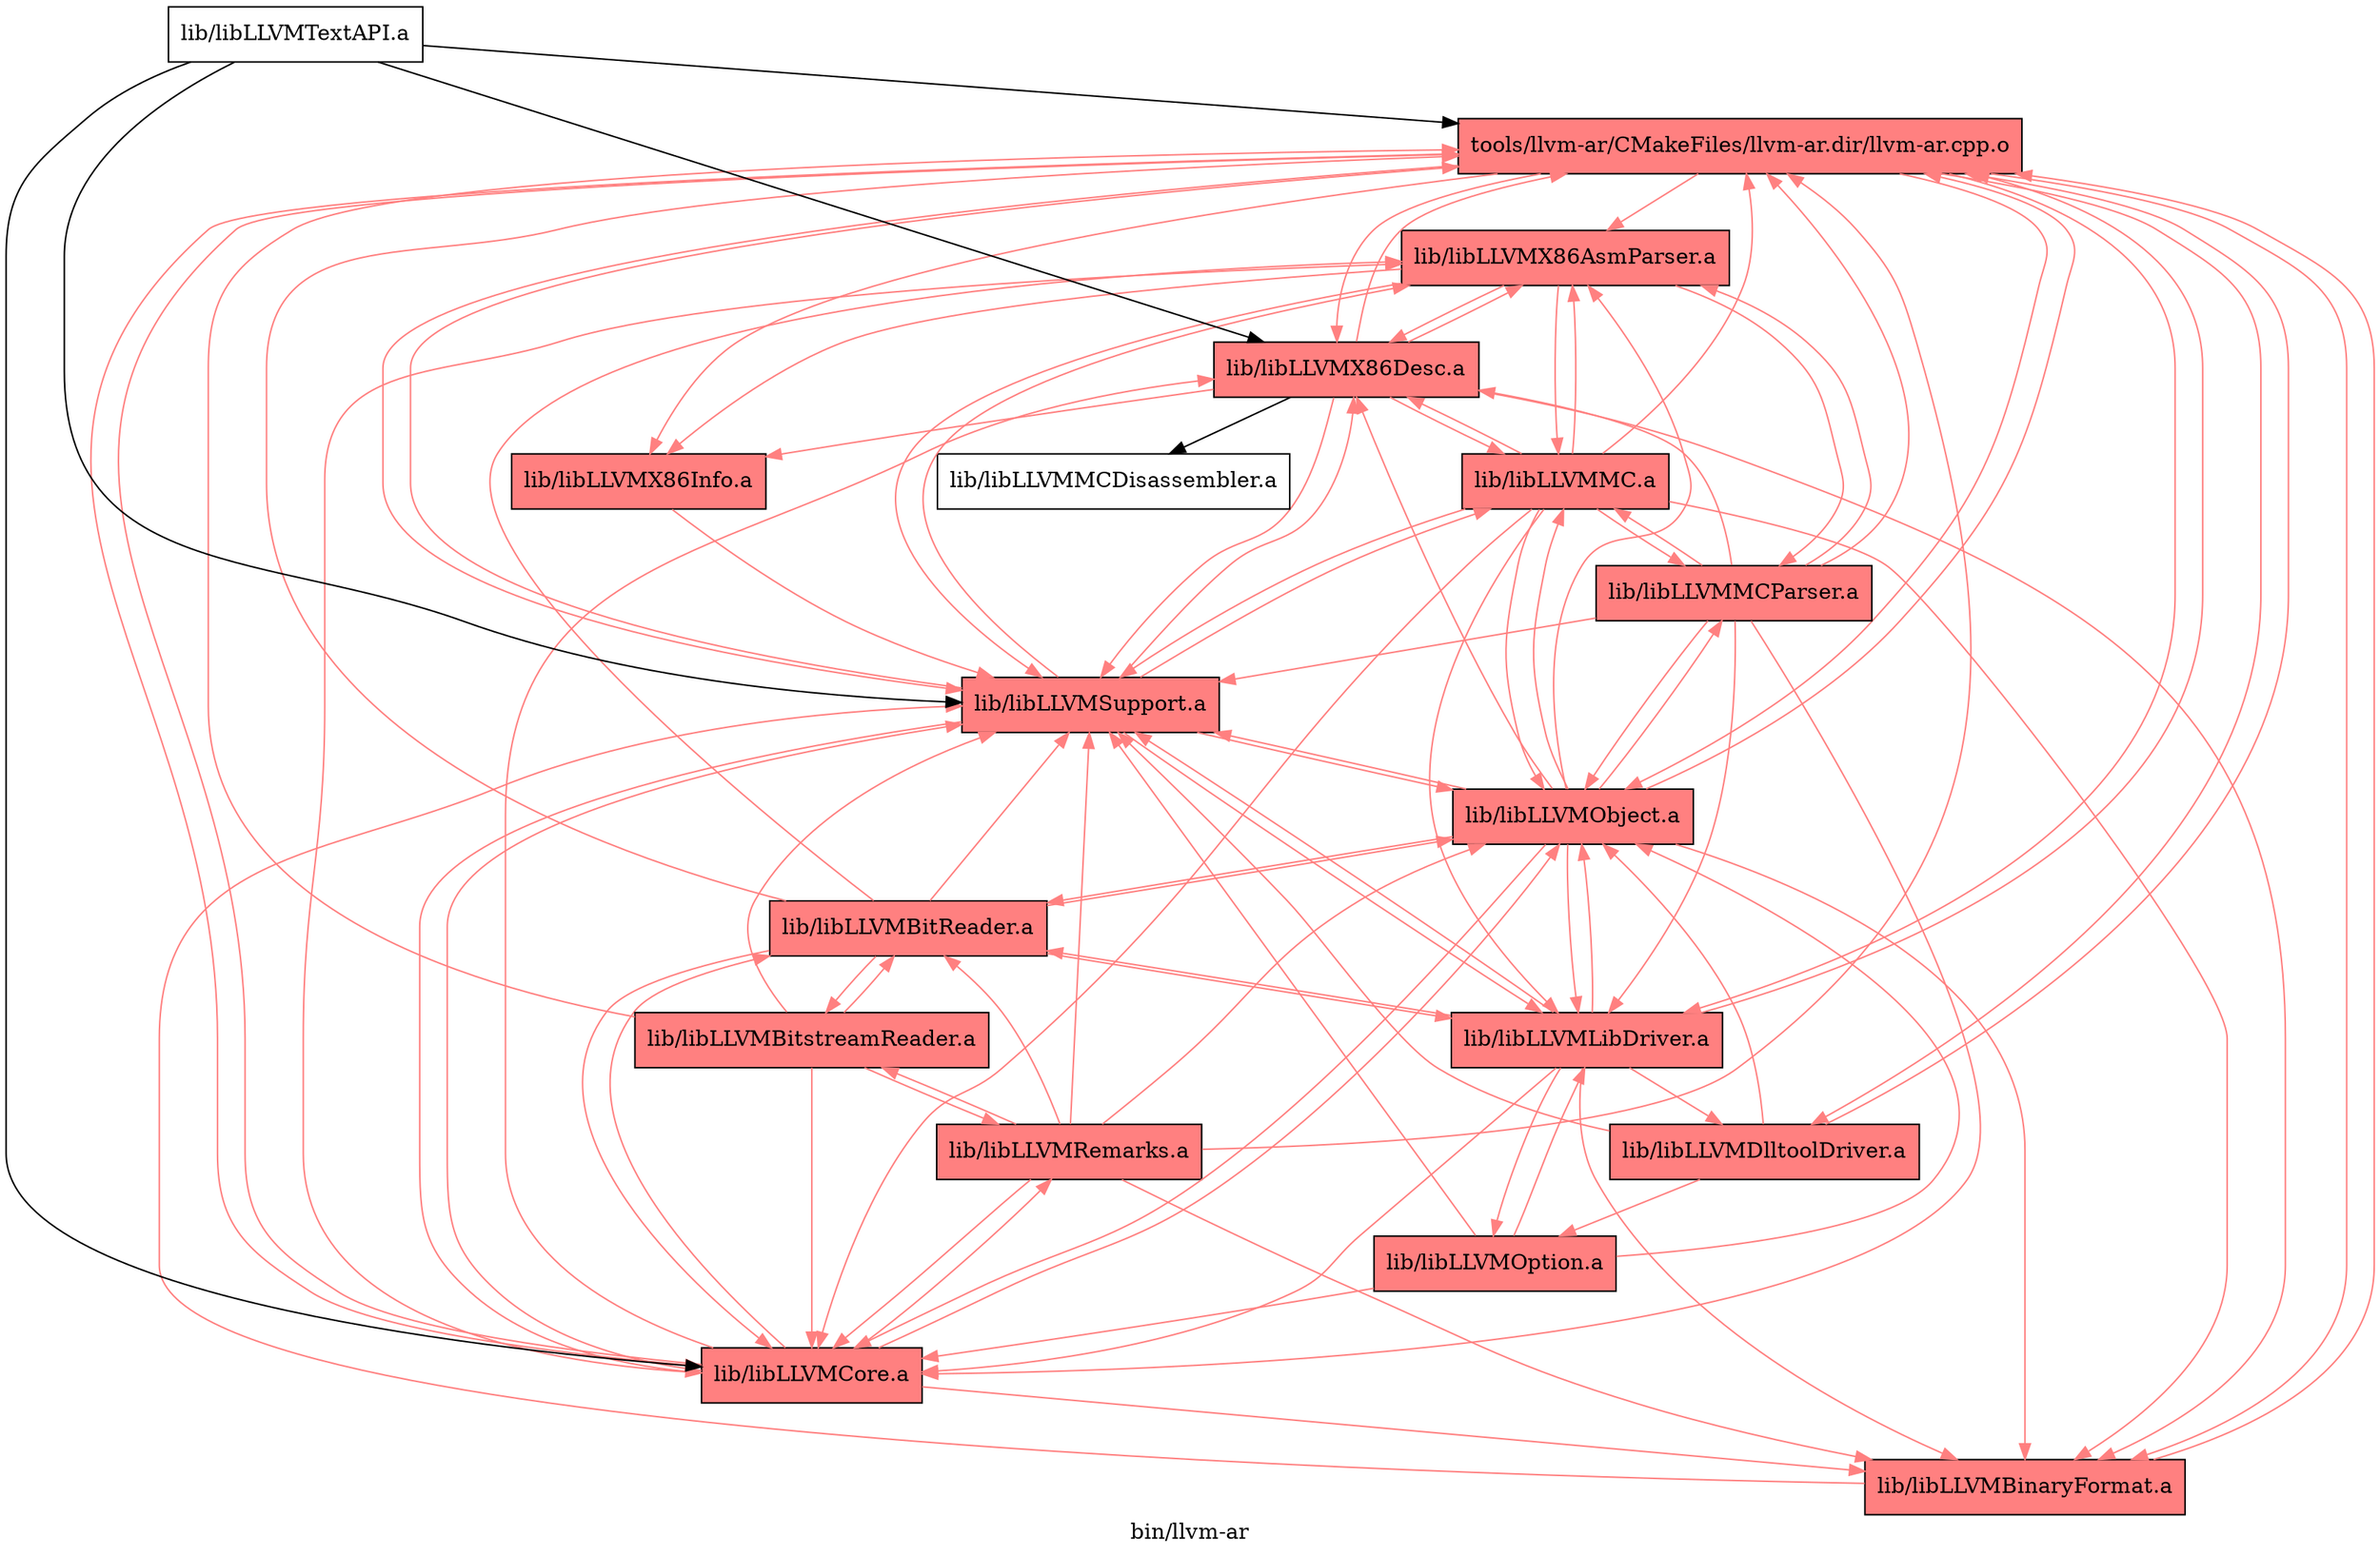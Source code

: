 digraph "bin/llvm-ar" {
	label="bin/llvm-ar";

	Node0x56130381b0d8 [shape=record,shape=record,style=filled,fillcolor="1.000000 0.5 1",label="{tools/llvm-ar/CMakeFiles/llvm-ar.dir/llvm-ar.cpp.o}"];
	Node0x56130381b0d8 -> Node0x561303818ab8[color="1.000000 0.5 1"];
	Node0x56130381b0d8 -> Node0x56130381ad68[color="1.000000 0.5 1"];
	Node0x56130381b0d8 -> Node0x56130381a9f8[color="1.000000 0.5 1"];
	Node0x56130381b0d8 -> Node0x56130381a548[color="1.000000 0.5 1"];
	Node0x56130381b0d8 -> Node0x561303819ff8[color="1.000000 0.5 1"];
	Node0x56130381b0d8 -> Node0x56130381c168[color="1.000000 0.5 1"];
	Node0x56130381b0d8 -> Node0x56130381bcb8[color="1.000000 0.5 1"];
	Node0x56130381b0d8 -> Node0x56130381b808[color="1.000000 0.5 1"];
	Node0x56130381b0d8 -> Node0x56130381b2b8[color="1.000000 0.5 1"];
	Node0x561303818ab8 [shape=record,shape=record,style=filled,fillcolor="1.000000 0.5 1",label="{lib/libLLVMX86AsmParser.a}"];
	Node0x561303818ab8 -> Node0x56130381ad68[color="1.000000 0.5 1"];
	Node0x561303818ab8 -> Node0x56130381a9f8[color="1.000000 0.5 1"];
	Node0x561303818ab8 -> Node0x56130381b2b8[color="1.000000 0.5 1"];
	Node0x561303818ab8 -> Node0x56130381d478[color="1.000000 0.5 1"];
	Node0x561303818ab8 -> Node0x56130381cfc8[color="1.000000 0.5 1"];
	Node0x56130381ad68 [shape=record,shape=record,style=filled,fillcolor="1.000000 0.5 1",label="{lib/libLLVMX86Desc.a}"];
	Node0x56130381ad68 -> Node0x56130381b0d8[color="1.000000 0.5 1"];
	Node0x56130381ad68 -> Node0x56130381b2b8[color="1.000000 0.5 1"];
	Node0x56130381ad68 -> Node0x56130381cfc8[color="1.000000 0.5 1"];
	Node0x56130381ad68 -> Node0x56130381a9f8[color="1.000000 0.5 1"];
	Node0x56130381ad68 -> Node0x56130381d568;
	Node0x56130381ad68 -> Node0x561303818ab8[color="1.000000 0.5 1"];
	Node0x56130381ad68 -> Node0x56130381a548[color="1.000000 0.5 1"];
	Node0x56130381a9f8 [shape=record,shape=record,style=filled,fillcolor="1.000000 0.5 1",label="{lib/libLLVMX86Info.a}"];
	Node0x56130381a9f8 -> Node0x56130381b2b8[color="1.000000 0.5 1"];
	Node0x56130381a548 [shape=record,shape=record,style=filled,fillcolor="1.000000 0.5 1",label="{lib/libLLVMBinaryFormat.a}"];
	Node0x56130381a548 -> Node0x56130381b2b8[color="1.000000 0.5 1"];
	Node0x56130381a548 -> Node0x56130381b0d8[color="1.000000 0.5 1"];
	Node0x561303819ff8 [shape=record,shape=record,style=filled,fillcolor="1.000000 0.5 1",label="{lib/libLLVMCore.a}"];
	Node0x561303819ff8 -> Node0x56130381b2b8[color="1.000000 0.5 1"];
	Node0x561303819ff8 -> Node0x56130381b0d8[color="1.000000 0.5 1"];
	Node0x561303819ff8 -> Node0x56130381ad68[color="1.000000 0.5 1"];
	Node0x561303819ff8 -> Node0x56130381a548[color="1.000000 0.5 1"];
	Node0x561303819ff8 -> Node0x561303818ab8[color="1.000000 0.5 1"];
	Node0x561303819ff8 -> Node0x56130381f8b8[color="1.000000 0.5 1"];
	Node0x561303819ff8 -> Node0x56130381f3b8[color="1.000000 0.5 1"];
	Node0x561303819ff8 -> Node0x56130381b808[color="1.000000 0.5 1"];
	Node0x56130381c168 [shape=record,shape=record,style=filled,fillcolor="1.000000 0.5 1",label="{lib/libLLVMDlltoolDriver.a}"];
	Node0x56130381c168 -> Node0x56130381b0d8[color="1.000000 0.5 1"];
	Node0x56130381c168 -> Node0x56130381b808[color="1.000000 0.5 1"];
	Node0x56130381c168 -> Node0x56130381b2b8[color="1.000000 0.5 1"];
	Node0x56130381c168 -> Node0x56130381e4b8[color="1.000000 0.5 1"];
	Node0x56130381bcb8 [shape=record,shape=record,style=filled,fillcolor="1.000000 0.5 1",label="{lib/libLLVMLibDriver.a}"];
	Node0x56130381bcb8 -> Node0x56130381b0d8[color="1.000000 0.5 1"];
	Node0x56130381bcb8 -> Node0x56130381a548[color="1.000000 0.5 1"];
	Node0x56130381bcb8 -> Node0x561303819ff8[color="1.000000 0.5 1"];
	Node0x56130381bcb8 -> Node0x56130381c168[color="1.000000 0.5 1"];
	Node0x56130381bcb8 -> Node0x56130381b808[color="1.000000 0.5 1"];
	Node0x56130381bcb8 -> Node0x56130381b2b8[color="1.000000 0.5 1"];
	Node0x56130381bcb8 -> Node0x56130381e4b8[color="1.000000 0.5 1"];
	Node0x56130381bcb8 -> Node0x56130381f3b8[color="1.000000 0.5 1"];
	Node0x56130381b808 [shape=record,shape=record,style=filled,fillcolor="1.000000 0.5 1",label="{lib/libLLVMObject.a}"];
	Node0x56130381b808 -> Node0x56130381b0d8[color="1.000000 0.5 1"];
	Node0x56130381b808 -> Node0x56130381bcb8[color="1.000000 0.5 1"];
	Node0x56130381b808 -> Node0x56130381b2b8[color="1.000000 0.5 1"];
	Node0x56130381b808 -> Node0x56130381ad68[color="1.000000 0.5 1"];
	Node0x56130381b808 -> Node0x56130381a548[color="1.000000 0.5 1"];
	Node0x56130381b808 -> Node0x561303819ff8[color="1.000000 0.5 1"];
	Node0x56130381b808 -> Node0x56130381cfc8[color="1.000000 0.5 1"];
	Node0x56130381b808 -> Node0x56130381f3b8[color="1.000000 0.5 1"];
	Node0x56130381b808 -> Node0x561303818ab8[color="1.000000 0.5 1"];
	Node0x56130381b808 -> Node0x56130381d478[color="1.000000 0.5 1"];
	Node0x56130381b2b8 [shape=record,shape=record,style=filled,fillcolor="1.000000 0.5 1",label="{lib/libLLVMSupport.a}"];
	Node0x56130381b2b8 -> Node0x56130381bcb8[color="1.000000 0.5 1"];
	Node0x56130381b2b8 -> Node0x56130381b0d8[color="1.000000 0.5 1"];
	Node0x56130381b2b8 -> Node0x561303819ff8[color="1.000000 0.5 1"];
	Node0x56130381b2b8 -> Node0x56130381b808[color="1.000000 0.5 1"];
	Node0x56130381b2b8 -> Node0x561303818ab8[color="1.000000 0.5 1"];
	Node0x56130381b2b8 -> Node0x56130381ad68[color="1.000000 0.5 1"];
	Node0x56130381b2b8 -> Node0x56130381cfc8[color="1.000000 0.5 1"];
	Node0x56130381d478 [shape=record,shape=record,style=filled,fillcolor="1.000000 0.5 1",label="{lib/libLLVMMCParser.a}"];
	Node0x56130381d478 -> Node0x56130381b0d8[color="1.000000 0.5 1"];
	Node0x56130381d478 -> Node0x561303818ab8[color="1.000000 0.5 1"];
	Node0x56130381d478 -> Node0x56130381ad68[color="1.000000 0.5 1"];
	Node0x56130381d478 -> Node0x561303819ff8[color="1.000000 0.5 1"];
	Node0x56130381d478 -> Node0x56130381b808[color="1.000000 0.5 1"];
	Node0x56130381d478 -> Node0x56130381b2b8[color="1.000000 0.5 1"];
	Node0x56130381d478 -> Node0x56130381cfc8[color="1.000000 0.5 1"];
	Node0x56130381d478 -> Node0x56130381bcb8[color="1.000000 0.5 1"];
	Node0x56130381cfc8 [shape=record,shape=record,style=filled,fillcolor="1.000000 0.5 1",label="{lib/libLLVMMC.a}"];
	Node0x56130381cfc8 -> Node0x56130381ad68[color="1.000000 0.5 1"];
	Node0x56130381cfc8 -> Node0x56130381b2b8[color="1.000000 0.5 1"];
	Node0x56130381cfc8 -> Node0x56130381b0d8[color="1.000000 0.5 1"];
	Node0x56130381cfc8 -> Node0x56130381b808[color="1.000000 0.5 1"];
	Node0x56130381cfc8 -> Node0x56130381d478[color="1.000000 0.5 1"];
	Node0x56130381cfc8 -> Node0x561303818ab8[color="1.000000 0.5 1"];
	Node0x56130381cfc8 -> Node0x56130381bcb8[color="1.000000 0.5 1"];
	Node0x56130381cfc8 -> Node0x561303819ff8[color="1.000000 0.5 1"];
	Node0x56130381cfc8 -> Node0x56130381a548[color="1.000000 0.5 1"];
	Node0x56130381d568 [shape=record,shape=record,label="{lib/libLLVMMCDisassembler.a}"];
	Node0x56130381f8b8 [shape=record,shape=record,style=filled,fillcolor="1.000000 0.5 1",label="{lib/libLLVMRemarks.a}"];
	Node0x56130381f8b8 -> Node0x56130381b2b8[color="1.000000 0.5 1"];
	Node0x56130381f8b8 -> Node0x561303819ff8[color="1.000000 0.5 1"];
	Node0x56130381f8b8 -> Node0x56130381f3b8[color="1.000000 0.5 1"];
	Node0x56130381f8b8 -> Node0x56130381b0d8[color="1.000000 0.5 1"];
	Node0x56130381f8b8 -> Node0x56130381b808[color="1.000000 0.5 1"];
	Node0x56130381f8b8 -> Node0x56130381a548[color="1.000000 0.5 1"];
	Node0x56130381f8b8 -> Node0x56130381e0f8[color="1.000000 0.5 1"];
	Node0x56130381e4b8 [shape=record,shape=record,style=filled,fillcolor="1.000000 0.5 1",label="{lib/libLLVMOption.a}"];
	Node0x56130381e4b8 -> Node0x56130381b2b8[color="1.000000 0.5 1"];
	Node0x56130381e4b8 -> Node0x561303819ff8[color="1.000000 0.5 1"];
	Node0x56130381e4b8 -> Node0x56130381bcb8[color="1.000000 0.5 1"];
	Node0x56130381e4b8 -> Node0x56130381b808[color="1.000000 0.5 1"];
	Node0x56130381f3b8 [shape=record,shape=record,style=filled,fillcolor="1.000000 0.5 1",label="{lib/libLLVMBitReader.a}"];
	Node0x56130381f3b8 -> Node0x56130381b0d8[color="1.000000 0.5 1"];
	Node0x56130381f3b8 -> Node0x561303818ab8[color="1.000000 0.5 1"];
	Node0x56130381f3b8 -> Node0x561303819ff8[color="1.000000 0.5 1"];
	Node0x56130381f3b8 -> Node0x56130381b808[color="1.000000 0.5 1"];
	Node0x56130381f3b8 -> Node0x56130381b2b8[color="1.000000 0.5 1"];
	Node0x56130381f3b8 -> Node0x56130381e0f8[color="1.000000 0.5 1"];
	Node0x56130381f3b8 -> Node0x56130381bcb8[color="1.000000 0.5 1"];
	Node0x56130381e968 [shape=record,shape=record,label="{lib/libLLVMTextAPI.a}"];
	Node0x56130381e968 -> Node0x56130381b2b8;
	Node0x56130381e968 -> Node0x56130381b0d8;
	Node0x56130381e968 -> Node0x561303819ff8;
	Node0x56130381e968 -> Node0x56130381ad68;
	Node0x56130381e0f8 [shape=record,shape=record,style=filled,fillcolor="1.000000 0.5 1",label="{lib/libLLVMBitstreamReader.a}"];
	Node0x56130381e0f8 -> Node0x56130381b0d8[color="1.000000 0.5 1"];
	Node0x56130381e0f8 -> Node0x561303819ff8[color="1.000000 0.5 1"];
	Node0x56130381e0f8 -> Node0x56130381b2b8[color="1.000000 0.5 1"];
	Node0x56130381e0f8 -> Node0x56130381f3b8[color="1.000000 0.5 1"];
	Node0x56130381e0f8 -> Node0x56130381f8b8[color="1.000000 0.5 1"];
}
